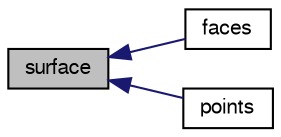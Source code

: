 digraph "surface"
{
  bgcolor="transparent";
  edge [fontname="FreeSans",fontsize="10",labelfontname="FreeSans",labelfontsize="10"];
  node [fontname="FreeSans",fontsize="10",shape=record];
  rankdir="LR";
  Node144 [label="surface",height=0.2,width=0.4,color="black", fillcolor="grey75", style="filled", fontcolor="black"];
  Node144 -> Node145 [dir="back",color="midnightblue",fontsize="10",style="solid",fontname="FreeSans"];
  Node145 [label="faces",height=0.2,width=0.4,color="black",URL="$a29342.html#aa868d7b4e3ea469f782b898b8982c8af",tooltip="Faces of surface. "];
  Node144 -> Node146 [dir="back",color="midnightblue",fontsize="10",style="solid",fontname="FreeSans"];
  Node146 [label="points",height=0.2,width=0.4,color="black",URL="$a29342.html#ae5ef56447ba8740fc143d12f64fd25d9",tooltip="Points of surface. "];
}
